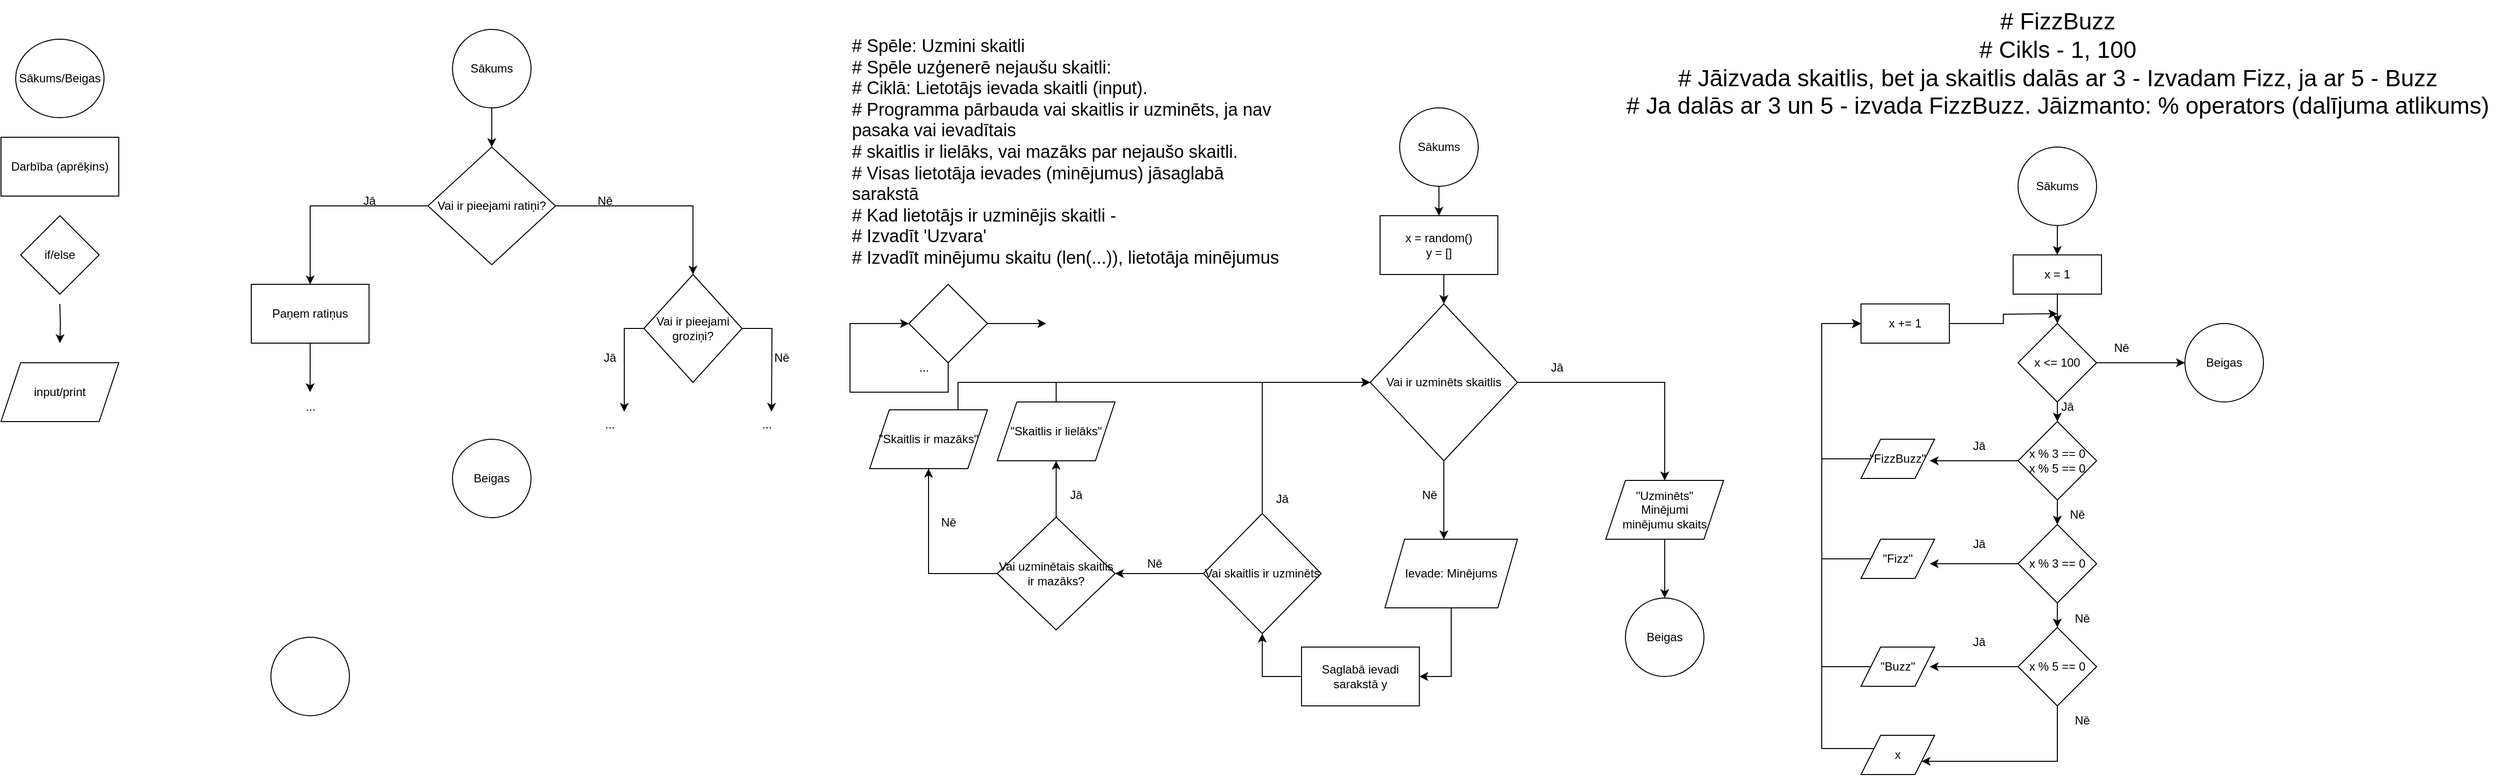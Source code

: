 <mxfile version="21.3.0" type="device">
  <diagram name="Page-1" id="VzZLmLjKjruGZGFE9woG">
    <mxGraphModel dx="1674" dy="782" grid="1" gridSize="10" guides="1" tooltips="1" connect="1" arrows="1" fold="1" page="1" pageScale="1" pageWidth="850" pageHeight="1100" math="0" shadow="0">
      <root>
        <mxCell id="0" />
        <mxCell id="1" parent="0" />
        <mxCell id="UQJIgIxonGjnpG6XSi3V-1" value="Sākums/Beigas" style="ellipse;whiteSpace=wrap;html=1;" vertex="1" parent="1">
          <mxGeometry x="50" y="50" width="90" height="80" as="geometry" />
        </mxCell>
        <mxCell id="UQJIgIxonGjnpG6XSi3V-2" value="Darbība (aprēķins)" style="rounded=0;whiteSpace=wrap;html=1;" vertex="1" parent="1">
          <mxGeometry x="35" y="150" width="120" height="60" as="geometry" />
        </mxCell>
        <mxCell id="UQJIgIxonGjnpG6XSi3V-5" style="edgeStyle=orthogonalEdgeStyle;rounded=0;orthogonalLoop=1;jettySize=auto;html=1;" edge="1" parent="1">
          <mxGeometry relative="1" as="geometry">
            <mxPoint x="95" y="360" as="targetPoint" />
            <mxPoint x="95" y="320" as="sourcePoint" />
          </mxGeometry>
        </mxCell>
        <mxCell id="UQJIgIxonGjnpG6XSi3V-3" value="if/else" style="rhombus;whiteSpace=wrap;html=1;" vertex="1" parent="1">
          <mxGeometry x="55" y="230" width="80" height="80" as="geometry" />
        </mxCell>
        <mxCell id="UQJIgIxonGjnpG6XSi3V-6" value="input/print" style="shape=parallelogram;perimeter=parallelogramPerimeter;whiteSpace=wrap;html=1;fixedSize=1;" vertex="1" parent="1">
          <mxGeometry x="35" y="380" width="120" height="60" as="geometry" />
        </mxCell>
        <mxCell id="UQJIgIxonGjnpG6XSi3V-13" style="edgeStyle=orthogonalEdgeStyle;rounded=0;orthogonalLoop=1;jettySize=auto;html=1;exitX=0.5;exitY=1;exitDx=0;exitDy=0;entryX=0.5;entryY=0;entryDx=0;entryDy=0;" edge="1" parent="1" source="UQJIgIxonGjnpG6XSi3V-8" target="UQJIgIxonGjnpG6XSi3V-9">
          <mxGeometry relative="1" as="geometry" />
        </mxCell>
        <mxCell id="UQJIgIxonGjnpG6XSi3V-8" value="Sākums" style="ellipse;whiteSpace=wrap;html=1;aspect=fixed;" vertex="1" parent="1">
          <mxGeometry x="495" y="40" width="80" height="80" as="geometry" />
        </mxCell>
        <mxCell id="UQJIgIxonGjnpG6XSi3V-14" style="edgeStyle=orthogonalEdgeStyle;rounded=0;orthogonalLoop=1;jettySize=auto;html=1;exitX=0;exitY=0.5;exitDx=0;exitDy=0;entryX=0.5;entryY=0;entryDx=0;entryDy=0;" edge="1" parent="1" source="UQJIgIxonGjnpG6XSi3V-9" target="UQJIgIxonGjnpG6XSi3V-10">
          <mxGeometry relative="1" as="geometry" />
        </mxCell>
        <mxCell id="UQJIgIxonGjnpG6XSi3V-15" style="edgeStyle=orthogonalEdgeStyle;rounded=0;orthogonalLoop=1;jettySize=auto;html=1;exitX=1;exitY=0.5;exitDx=0;exitDy=0;" edge="1" parent="1" source="UQJIgIxonGjnpG6XSi3V-9" target="UQJIgIxonGjnpG6XSi3V-12">
          <mxGeometry relative="1" as="geometry" />
        </mxCell>
        <mxCell id="UQJIgIxonGjnpG6XSi3V-9" value="Vai ir pieejami ratiņi?" style="rhombus;whiteSpace=wrap;html=1;" vertex="1" parent="1">
          <mxGeometry x="470" y="160" width="130" height="120" as="geometry" />
        </mxCell>
        <mxCell id="UQJIgIxonGjnpG6XSi3V-18" style="edgeStyle=orthogonalEdgeStyle;rounded=0;orthogonalLoop=1;jettySize=auto;html=1;exitX=0.5;exitY=1;exitDx=0;exitDy=0;" edge="1" parent="1" source="UQJIgIxonGjnpG6XSi3V-10">
          <mxGeometry relative="1" as="geometry">
            <mxPoint x="349.857" y="410" as="targetPoint" />
          </mxGeometry>
        </mxCell>
        <mxCell id="UQJIgIxonGjnpG6XSi3V-10" value="Paņem ratiņus" style="rounded=0;whiteSpace=wrap;html=1;" vertex="1" parent="1">
          <mxGeometry x="290" y="300" width="120" height="60" as="geometry" />
        </mxCell>
        <mxCell id="UQJIgIxonGjnpG6XSi3V-23" style="edgeStyle=orthogonalEdgeStyle;rounded=0;orthogonalLoop=1;jettySize=auto;html=1;exitX=0;exitY=0.5;exitDx=0;exitDy=0;" edge="1" parent="1" source="UQJIgIxonGjnpG6XSi3V-12">
          <mxGeometry relative="1" as="geometry">
            <mxPoint x="670" y="430" as="targetPoint" />
          </mxGeometry>
        </mxCell>
        <mxCell id="UQJIgIxonGjnpG6XSi3V-24" style="edgeStyle=orthogonalEdgeStyle;rounded=0;orthogonalLoop=1;jettySize=auto;html=1;exitX=1;exitY=0.5;exitDx=0;exitDy=0;" edge="1" parent="1" source="UQJIgIxonGjnpG6XSi3V-12">
          <mxGeometry relative="1" as="geometry">
            <mxPoint x="820" y="430" as="targetPoint" />
          </mxGeometry>
        </mxCell>
        <mxCell id="UQJIgIxonGjnpG6XSi3V-12" value="Vai ir pieejami groziņi?" style="rhombus;whiteSpace=wrap;html=1;" vertex="1" parent="1">
          <mxGeometry x="690" y="290" width="100" height="110" as="geometry" />
        </mxCell>
        <mxCell id="UQJIgIxonGjnpG6XSi3V-16" value="Jā" style="text;html=1;align=center;verticalAlign=middle;resizable=0;points=[];autosize=1;strokeColor=none;fillColor=none;" vertex="1" parent="1">
          <mxGeometry x="390" y="200" width="40" height="30" as="geometry" />
        </mxCell>
        <mxCell id="UQJIgIxonGjnpG6XSi3V-17" value="Nē" style="text;html=1;align=center;verticalAlign=middle;resizable=0;points=[];autosize=1;strokeColor=none;fillColor=none;" vertex="1" parent="1">
          <mxGeometry x="630" y="200" width="40" height="30" as="geometry" />
        </mxCell>
        <mxCell id="UQJIgIxonGjnpG6XSi3V-19" value="..." style="text;html=1;align=center;verticalAlign=middle;resizable=0;points=[];autosize=1;strokeColor=none;fillColor=none;" vertex="1" parent="1">
          <mxGeometry x="335" y="410" width="30" height="30" as="geometry" />
        </mxCell>
        <mxCell id="UQJIgIxonGjnpG6XSi3V-22" value="..." style="text;html=1;align=center;verticalAlign=middle;resizable=0;points=[];autosize=1;strokeColor=none;fillColor=none;" vertex="1" parent="1">
          <mxGeometry x="640" y="428" width="30" height="30" as="geometry" />
        </mxCell>
        <mxCell id="UQJIgIxonGjnpG6XSi3V-25" value="..." style="text;html=1;align=center;verticalAlign=middle;resizable=0;points=[];autosize=1;strokeColor=none;fillColor=none;" vertex="1" parent="1">
          <mxGeometry x="800" y="428" width="30" height="30" as="geometry" />
        </mxCell>
        <mxCell id="UQJIgIxonGjnpG6XSi3V-26" value="Jā" style="text;html=1;align=center;verticalAlign=middle;resizable=0;points=[];autosize=1;strokeColor=none;fillColor=none;" vertex="1" parent="1">
          <mxGeometry x="635" y="360" width="40" height="30" as="geometry" />
        </mxCell>
        <mxCell id="UQJIgIxonGjnpG6XSi3V-28" value="Nē" style="text;html=1;align=center;verticalAlign=middle;resizable=0;points=[];autosize=1;strokeColor=none;fillColor=none;" vertex="1" parent="1">
          <mxGeometry x="810" y="360" width="40" height="30" as="geometry" />
        </mxCell>
        <mxCell id="UQJIgIxonGjnpG6XSi3V-30" value="Beigas" style="ellipse;whiteSpace=wrap;html=1;aspect=fixed;" vertex="1" parent="1">
          <mxGeometry x="495" y="458" width="80" height="80" as="geometry" />
        </mxCell>
        <mxCell id="UQJIgIxonGjnpG6XSi3V-31" value="" style="ellipse;whiteSpace=wrap;html=1;aspect=fixed;" vertex="1" parent="1">
          <mxGeometry x="310" y="660" width="80" height="80" as="geometry" />
        </mxCell>
        <mxCell id="UQJIgIxonGjnpG6XSi3V-33" value="&lt;font style=&quot;font-size: 18px;&quot;&gt;# Spēle: Uzmini skaitli&lt;br&gt;# Spēle uzģenerē nejaušu skaitli:&lt;br&gt;# Ciklā: Lietotājs ievada skaitli (input).&lt;br&gt;# Programma pārbauda vai skaitlis ir uzminēts, ja nav pasaka vai ievadītais&lt;br&gt;# skaitlis ir lielāks, vai mazāks par nejaušo skaitli.&lt;br&gt;# Visas lietotāja ievades (minējumus) jāsaglabā sarakstā&lt;br&gt;# Kad lietotājs ir uzminējis skaitli -&lt;br&gt;# Izvadīt &#39;Uzvara&#39;&lt;br&gt;# Izvadīt minējumu skaitu (len(...)), lietotāja minējumus&lt;/font&gt;" style="text;whiteSpace=wrap;html=1;" vertex="1" parent="1">
          <mxGeometry x="900" y="40" width="440" height="180" as="geometry" />
        </mxCell>
        <mxCell id="UQJIgIxonGjnpG6XSi3V-36" style="edgeStyle=orthogonalEdgeStyle;rounded=0;orthogonalLoop=1;jettySize=auto;html=1;exitX=0.5;exitY=1;exitDx=0;exitDy=0;entryX=0.5;entryY=0;entryDx=0;entryDy=0;" edge="1" parent="1" source="UQJIgIxonGjnpG6XSi3V-34" target="UQJIgIxonGjnpG6XSi3V-35">
          <mxGeometry relative="1" as="geometry" />
        </mxCell>
        <mxCell id="UQJIgIxonGjnpG6XSi3V-34" value="Sākums" style="ellipse;whiteSpace=wrap;html=1;aspect=fixed;" vertex="1" parent="1">
          <mxGeometry x="1460" y="120" width="80" height="80" as="geometry" />
        </mxCell>
        <mxCell id="UQJIgIxonGjnpG6XSi3V-43" style="edgeStyle=orthogonalEdgeStyle;rounded=0;orthogonalLoop=1;jettySize=auto;html=1;exitX=0.5;exitY=1;exitDx=0;exitDy=0;entryX=0.5;entryY=0;entryDx=0;entryDy=0;" edge="1" parent="1" source="UQJIgIxonGjnpG6XSi3V-35" target="UQJIgIxonGjnpG6XSi3V-42">
          <mxGeometry relative="1" as="geometry" />
        </mxCell>
        <mxCell id="UQJIgIxonGjnpG6XSi3V-35" value="&lt;div&gt;x = random()&lt;/div&gt;&lt;div&gt;y = []&lt;br&gt;&lt;/div&gt;" style="rounded=0;whiteSpace=wrap;html=1;" vertex="1" parent="1">
          <mxGeometry x="1440" y="230" width="120" height="60" as="geometry" />
        </mxCell>
        <mxCell id="UQJIgIxonGjnpG6XSi3V-39" style="edgeStyle=orthogonalEdgeStyle;rounded=0;orthogonalLoop=1;jettySize=auto;html=1;exitX=1;exitY=0.5;exitDx=0;exitDy=0;" edge="1" parent="1" source="UQJIgIxonGjnpG6XSi3V-37">
          <mxGeometry relative="1" as="geometry">
            <mxPoint x="1100" y="340" as="targetPoint" />
          </mxGeometry>
        </mxCell>
        <mxCell id="UQJIgIxonGjnpG6XSi3V-37" value="" style="rhombus;whiteSpace=wrap;html=1;" vertex="1" parent="1">
          <mxGeometry x="960" y="300" width="80" height="80" as="geometry" />
        </mxCell>
        <mxCell id="UQJIgIxonGjnpG6XSi3V-38" style="edgeStyle=orthogonalEdgeStyle;rounded=0;orthogonalLoop=1;jettySize=auto;html=1;exitX=0.5;exitY=1;exitDx=0;exitDy=0;entryX=0;entryY=0.5;entryDx=0;entryDy=0;" edge="1" parent="1" source="UQJIgIxonGjnpG6XSi3V-37" target="UQJIgIxonGjnpG6XSi3V-37">
          <mxGeometry relative="1" as="geometry">
            <Array as="points">
              <mxPoint x="1000" y="410" />
              <mxPoint x="900" y="410" />
              <mxPoint x="900" y="340" />
            </Array>
          </mxGeometry>
        </mxCell>
        <mxCell id="UQJIgIxonGjnpG6XSi3V-40" value="..." style="text;html=1;align=center;verticalAlign=middle;resizable=0;points=[];autosize=1;strokeColor=none;fillColor=none;" vertex="1" parent="1">
          <mxGeometry x="960" y="370" width="30" height="30" as="geometry" />
        </mxCell>
        <mxCell id="UQJIgIxonGjnpG6XSi3V-44" style="edgeStyle=orthogonalEdgeStyle;rounded=0;orthogonalLoop=1;jettySize=auto;html=1;exitX=0.5;exitY=1;exitDx=0;exitDy=0;" edge="1" parent="1" source="UQJIgIxonGjnpG6XSi3V-42">
          <mxGeometry relative="1" as="geometry">
            <mxPoint x="1505" y="560" as="targetPoint" />
          </mxGeometry>
        </mxCell>
        <mxCell id="UQJIgIxonGjnpG6XSi3V-51" style="edgeStyle=orthogonalEdgeStyle;rounded=0;orthogonalLoop=1;jettySize=auto;html=1;exitX=1;exitY=0.5;exitDx=0;exitDy=0;entryX=0.5;entryY=0;entryDx=0;entryDy=0;" edge="1" parent="1" source="UQJIgIxonGjnpG6XSi3V-42" target="UQJIgIxonGjnpG6XSi3V-67">
          <mxGeometry relative="1" as="geometry">
            <mxPoint x="1680" y="400" as="targetPoint" />
          </mxGeometry>
        </mxCell>
        <mxCell id="UQJIgIxonGjnpG6XSi3V-42" value="Vai ir uzminēts skaitlis" style="rhombus;whiteSpace=wrap;html=1;" vertex="1" parent="1">
          <mxGeometry x="1430" y="320" width="150" height="160" as="geometry" />
        </mxCell>
        <mxCell id="UQJIgIxonGjnpG6XSi3V-45" value="Nē" style="text;html=1;align=center;verticalAlign=middle;resizable=0;points=[];autosize=1;strokeColor=none;fillColor=none;" vertex="1" parent="1">
          <mxGeometry x="1470" y="500" width="40" height="30" as="geometry" />
        </mxCell>
        <mxCell id="UQJIgIxonGjnpG6XSi3V-69" style="edgeStyle=orthogonalEdgeStyle;rounded=0;orthogonalLoop=1;jettySize=auto;html=1;exitX=0.5;exitY=1;exitDx=0;exitDy=0;entryX=1;entryY=0.5;entryDx=0;entryDy=0;" edge="1" parent="1" source="UQJIgIxonGjnpG6XSi3V-46" target="UQJIgIxonGjnpG6XSi3V-68">
          <mxGeometry relative="1" as="geometry" />
        </mxCell>
        <mxCell id="UQJIgIxonGjnpG6XSi3V-46" value="Ievade: Minējums" style="shape=parallelogram;perimeter=parallelogramPerimeter;whiteSpace=wrap;html=1;fixedSize=1;" vertex="1" parent="1">
          <mxGeometry x="1445" y="560" width="135" height="70" as="geometry" />
        </mxCell>
        <mxCell id="UQJIgIxonGjnpG6XSi3V-49" style="edgeStyle=orthogonalEdgeStyle;rounded=0;orthogonalLoop=1;jettySize=auto;html=1;exitX=0.5;exitY=0;exitDx=0;exitDy=0;entryX=0;entryY=0.5;entryDx=0;entryDy=0;" edge="1" parent="1" source="UQJIgIxonGjnpG6XSi3V-48" target="UQJIgIxonGjnpG6XSi3V-42">
          <mxGeometry relative="1" as="geometry" />
        </mxCell>
        <mxCell id="UQJIgIxonGjnpG6XSi3V-54" style="edgeStyle=orthogonalEdgeStyle;rounded=0;orthogonalLoop=1;jettySize=auto;html=1;exitX=0;exitY=0.5;exitDx=0;exitDy=0;" edge="1" parent="1" source="UQJIgIxonGjnpG6XSi3V-48">
          <mxGeometry relative="1" as="geometry">
            <mxPoint x="1170" y="595" as="targetPoint" />
          </mxGeometry>
        </mxCell>
        <mxCell id="UQJIgIxonGjnpG6XSi3V-48" value="Vai skaitlis ir uzminēts" style="rhombus;whiteSpace=wrap;html=1;" vertex="1" parent="1">
          <mxGeometry x="1260" y="533.75" width="120" height="122.5" as="geometry" />
        </mxCell>
        <mxCell id="UQJIgIxonGjnpG6XSi3V-50" value="Jā" style="text;html=1;align=center;verticalAlign=middle;resizable=0;points=[];autosize=1;strokeColor=none;fillColor=none;" vertex="1" parent="1">
          <mxGeometry x="1320" y="503.75" width="40" height="30" as="geometry" />
        </mxCell>
        <mxCell id="UQJIgIxonGjnpG6XSi3V-52" value="Jā" style="text;html=1;align=center;verticalAlign=middle;resizable=0;points=[];autosize=1;strokeColor=none;fillColor=none;" vertex="1" parent="1">
          <mxGeometry x="1600" y="370" width="40" height="30" as="geometry" />
        </mxCell>
        <mxCell id="UQJIgIxonGjnpG6XSi3V-57" value="Nē" style="text;html=1;align=center;verticalAlign=middle;resizable=0;points=[];autosize=1;strokeColor=none;fillColor=none;" vertex="1" parent="1">
          <mxGeometry x="1190" y="570" width="40" height="30" as="geometry" />
        </mxCell>
        <mxCell id="UQJIgIxonGjnpG6XSi3V-60" style="edgeStyle=orthogonalEdgeStyle;rounded=0;orthogonalLoop=1;jettySize=auto;html=1;exitX=0.5;exitY=0;exitDx=0;exitDy=0;" edge="1" parent="1" source="UQJIgIxonGjnpG6XSi3V-58">
          <mxGeometry relative="1" as="geometry">
            <mxPoint x="1110" y="480" as="targetPoint" />
          </mxGeometry>
        </mxCell>
        <mxCell id="UQJIgIxonGjnpG6XSi3V-64" style="edgeStyle=orthogonalEdgeStyle;rounded=0;orthogonalLoop=1;jettySize=auto;html=1;exitX=0;exitY=0.5;exitDx=0;exitDy=0;entryX=0.5;entryY=1;entryDx=0;entryDy=0;" edge="1" parent="1" source="UQJIgIxonGjnpG6XSi3V-58" target="UQJIgIxonGjnpG6XSi3V-63">
          <mxGeometry relative="1" as="geometry" />
        </mxCell>
        <mxCell id="UQJIgIxonGjnpG6XSi3V-58" value="Vai uzminētais skaitlis ir mazāks?" style="rhombus;whiteSpace=wrap;html=1;" vertex="1" parent="1">
          <mxGeometry x="1050" y="537.5" width="120" height="115" as="geometry" />
        </mxCell>
        <mxCell id="UQJIgIxonGjnpG6XSi3V-66" style="edgeStyle=orthogonalEdgeStyle;rounded=0;orthogonalLoop=1;jettySize=auto;html=1;exitX=0.5;exitY=0;exitDx=0;exitDy=0;entryX=0;entryY=0.5;entryDx=0;entryDy=0;" edge="1" parent="1" source="UQJIgIxonGjnpG6XSi3V-62" target="UQJIgIxonGjnpG6XSi3V-42">
          <mxGeometry relative="1" as="geometry" />
        </mxCell>
        <mxCell id="UQJIgIxonGjnpG6XSi3V-62" value="&quot;Skaitlis ir lielāks&quot;" style="shape=parallelogram;perimeter=parallelogramPerimeter;whiteSpace=wrap;html=1;fixedSize=1;" vertex="1" parent="1">
          <mxGeometry x="1050" y="420" width="120" height="60" as="geometry" />
        </mxCell>
        <mxCell id="UQJIgIxonGjnpG6XSi3V-65" style="edgeStyle=orthogonalEdgeStyle;rounded=0;orthogonalLoop=1;jettySize=auto;html=1;exitX=0.75;exitY=0;exitDx=0;exitDy=0;entryX=0;entryY=0.5;entryDx=0;entryDy=0;" edge="1" parent="1" source="UQJIgIxonGjnpG6XSi3V-63" target="UQJIgIxonGjnpG6XSi3V-42">
          <mxGeometry relative="1" as="geometry" />
        </mxCell>
        <mxCell id="UQJIgIxonGjnpG6XSi3V-63" value="&quot;Skaitlis ir mazāks&quot;" style="shape=parallelogram;perimeter=parallelogramPerimeter;whiteSpace=wrap;html=1;fixedSize=1;" vertex="1" parent="1">
          <mxGeometry x="920" y="428" width="120" height="60" as="geometry" />
        </mxCell>
        <mxCell id="UQJIgIxonGjnpG6XSi3V-72" style="edgeStyle=orthogonalEdgeStyle;rounded=0;orthogonalLoop=1;jettySize=auto;html=1;exitX=0.5;exitY=1;exitDx=0;exitDy=0;entryX=0.5;entryY=0;entryDx=0;entryDy=0;" edge="1" parent="1" source="UQJIgIxonGjnpG6XSi3V-67" target="UQJIgIxonGjnpG6XSi3V-71">
          <mxGeometry relative="1" as="geometry" />
        </mxCell>
        <mxCell id="UQJIgIxonGjnpG6XSi3V-67" value="&lt;div&gt;&quot;Uzminēts&quot;&lt;/div&gt;&lt;div&gt;Minējumi&lt;/div&gt;&lt;div&gt;minējumu skaits&lt;br&gt;&lt;/div&gt;" style="shape=parallelogram;perimeter=parallelogramPerimeter;whiteSpace=wrap;html=1;fixedSize=1;" vertex="1" parent="1">
          <mxGeometry x="1670" y="500" width="120" height="60" as="geometry" />
        </mxCell>
        <mxCell id="UQJIgIxonGjnpG6XSi3V-70" style="edgeStyle=orthogonalEdgeStyle;rounded=0;orthogonalLoop=1;jettySize=auto;html=1;exitX=0;exitY=0.5;exitDx=0;exitDy=0;entryX=0.5;entryY=1;entryDx=0;entryDy=0;" edge="1" parent="1" source="UQJIgIxonGjnpG6XSi3V-68" target="UQJIgIxonGjnpG6XSi3V-48">
          <mxGeometry relative="1" as="geometry" />
        </mxCell>
        <mxCell id="UQJIgIxonGjnpG6XSi3V-68" value="Saglabā ievadi sarakstā y" style="rounded=0;whiteSpace=wrap;html=1;" vertex="1" parent="1">
          <mxGeometry x="1360" y="670" width="120" height="60" as="geometry" />
        </mxCell>
        <mxCell id="UQJIgIxonGjnpG6XSi3V-71" value="Beigas" style="ellipse;whiteSpace=wrap;html=1;aspect=fixed;" vertex="1" parent="1">
          <mxGeometry x="1690" y="620" width="80" height="80" as="geometry" />
        </mxCell>
        <mxCell id="UQJIgIxonGjnpG6XSi3V-73" value="Jā" style="text;html=1;align=center;verticalAlign=middle;resizable=0;points=[];autosize=1;strokeColor=none;fillColor=none;" vertex="1" parent="1">
          <mxGeometry x="1110" y="500" width="40" height="30" as="geometry" />
        </mxCell>
        <mxCell id="UQJIgIxonGjnpG6XSi3V-75" value="Nē" style="text;html=1;align=center;verticalAlign=middle;resizable=0;points=[];autosize=1;strokeColor=none;fillColor=none;" vertex="1" parent="1">
          <mxGeometry x="980" y="528" width="40" height="30" as="geometry" />
        </mxCell>
        <mxCell id="UQJIgIxonGjnpG6XSi3V-76" value="&lt;font style=&quot;font-size: 24px;&quot;&gt;# FizzBuzz&lt;br&gt;# Cikls - 1, 100&lt;br&gt;# Jāizvada skaitlis, bet ja skaitlis dalās ar 3 - Izvadam Fizz, ja ar 5 - Buzz&lt;br&gt;# Ja dalās ar 3 un 5 - izvada FizzBuzz. Jāizmanto: % operators (dalījuma atlikums)&lt;/font&gt;" style="text;html=1;align=center;verticalAlign=middle;resizable=0;points=[];autosize=1;strokeColor=none;fillColor=none;" vertex="1" parent="1">
          <mxGeometry x="1680" y="10" width="900" height="130" as="geometry" />
        </mxCell>
        <mxCell id="UQJIgIxonGjnpG6XSi3V-77" style="edgeStyle=orthogonalEdgeStyle;rounded=0;orthogonalLoop=1;jettySize=auto;html=1;exitX=0.5;exitY=1;exitDx=0;exitDy=0;entryX=0.5;entryY=0;entryDx=0;entryDy=0;" edge="1" parent="1" source="UQJIgIxonGjnpG6XSi3V-78">
          <mxGeometry relative="1" as="geometry">
            <mxPoint x="2130" y="270" as="targetPoint" />
          </mxGeometry>
        </mxCell>
        <mxCell id="UQJIgIxonGjnpG6XSi3V-78" value="Sākums" style="ellipse;whiteSpace=wrap;html=1;aspect=fixed;" vertex="1" parent="1">
          <mxGeometry x="2090" y="160" width="80" height="80" as="geometry" />
        </mxCell>
        <mxCell id="UQJIgIxonGjnpG6XSi3V-81" style="edgeStyle=orthogonalEdgeStyle;rounded=0;orthogonalLoop=1;jettySize=auto;html=1;exitX=0.5;exitY=1;exitDx=0;exitDy=0;entryX=0.5;entryY=0;entryDx=0;entryDy=0;" edge="1" parent="1" source="UQJIgIxonGjnpG6XSi3V-79" target="UQJIgIxonGjnpG6XSi3V-80">
          <mxGeometry relative="1" as="geometry" />
        </mxCell>
        <mxCell id="UQJIgIxonGjnpG6XSi3V-79" value="x = 1" style="rounded=0;whiteSpace=wrap;html=1;" vertex="1" parent="1">
          <mxGeometry x="2085" y="270" width="90" height="40" as="geometry" />
        </mxCell>
        <mxCell id="UQJIgIxonGjnpG6XSi3V-87" style="edgeStyle=orthogonalEdgeStyle;rounded=0;orthogonalLoop=1;jettySize=auto;html=1;exitX=0.5;exitY=1;exitDx=0;exitDy=0;entryX=0.5;entryY=0;entryDx=0;entryDy=0;" edge="1" parent="1" source="UQJIgIxonGjnpG6XSi3V-80" target="UQJIgIxonGjnpG6XSi3V-84">
          <mxGeometry relative="1" as="geometry" />
        </mxCell>
        <mxCell id="UQJIgIxonGjnpG6XSi3V-105" style="edgeStyle=orthogonalEdgeStyle;rounded=0;orthogonalLoop=1;jettySize=auto;html=1;exitX=1;exitY=0.5;exitDx=0;exitDy=0;" edge="1" parent="1" source="UQJIgIxonGjnpG6XSi3V-80">
          <mxGeometry relative="1" as="geometry">
            <mxPoint x="2260" y="380" as="targetPoint" />
          </mxGeometry>
        </mxCell>
        <mxCell id="UQJIgIxonGjnpG6XSi3V-80" value="x &amp;lt;= 100" style="rhombus;whiteSpace=wrap;html=1;" vertex="1" parent="1">
          <mxGeometry x="2090" y="340" width="80" height="80" as="geometry" />
        </mxCell>
        <mxCell id="UQJIgIxonGjnpG6XSi3V-83" style="edgeStyle=orthogonalEdgeStyle;rounded=0;orthogonalLoop=1;jettySize=auto;html=1;exitX=1;exitY=0.5;exitDx=0;exitDy=0;" edge="1" parent="1" source="UQJIgIxonGjnpG6XSi3V-82">
          <mxGeometry relative="1" as="geometry">
            <mxPoint x="2130" y="330" as="targetPoint" />
          </mxGeometry>
        </mxCell>
        <mxCell id="UQJIgIxonGjnpG6XSi3V-82" value="x += 1" style="rounded=0;whiteSpace=wrap;html=1;" vertex="1" parent="1">
          <mxGeometry x="1930" y="320" width="90" height="40" as="geometry" />
        </mxCell>
        <mxCell id="UQJIgIxonGjnpG6XSi3V-89" style="edgeStyle=orthogonalEdgeStyle;rounded=0;orthogonalLoop=1;jettySize=auto;html=1;exitX=0;exitY=0.5;exitDx=0;exitDy=0;" edge="1" parent="1" source="UQJIgIxonGjnpG6XSi3V-84">
          <mxGeometry relative="1" as="geometry">
            <mxPoint x="2000" y="480" as="targetPoint" />
          </mxGeometry>
        </mxCell>
        <mxCell id="UQJIgIxonGjnpG6XSi3V-90" style="edgeStyle=orthogonalEdgeStyle;rounded=0;orthogonalLoop=1;jettySize=auto;html=1;exitX=0.5;exitY=1;exitDx=0;exitDy=0;entryX=0.5;entryY=0;entryDx=0;entryDy=0;" edge="1" parent="1" source="UQJIgIxonGjnpG6XSi3V-84" target="UQJIgIxonGjnpG6XSi3V-85">
          <mxGeometry relative="1" as="geometry">
            <Array as="points">
              <mxPoint x="2130" y="530" />
              <mxPoint x="2130" y="530" />
            </Array>
          </mxGeometry>
        </mxCell>
        <mxCell id="UQJIgIxonGjnpG6XSi3V-84" value="&lt;div&gt;x % 3 == 0&lt;/div&gt;&lt;div&gt;x % 5 == 0&lt;br&gt;&lt;/div&gt;" style="rhombus;whiteSpace=wrap;html=1;" vertex="1" parent="1">
          <mxGeometry x="2090" y="440" width="80" height="80" as="geometry" />
        </mxCell>
        <mxCell id="UQJIgIxonGjnpG6XSi3V-91" style="edgeStyle=orthogonalEdgeStyle;rounded=0;orthogonalLoop=1;jettySize=auto;html=1;exitX=0;exitY=0.5;exitDx=0;exitDy=0;" edge="1" parent="1" source="UQJIgIxonGjnpG6XSi3V-85">
          <mxGeometry relative="1" as="geometry">
            <mxPoint x="2000" y="585" as="targetPoint" />
          </mxGeometry>
        </mxCell>
        <mxCell id="UQJIgIxonGjnpG6XSi3V-92" style="edgeStyle=orthogonalEdgeStyle;rounded=0;orthogonalLoop=1;jettySize=auto;html=1;exitX=0.5;exitY=1;exitDx=0;exitDy=0;entryX=0.5;entryY=0;entryDx=0;entryDy=0;" edge="1" parent="1" source="UQJIgIxonGjnpG6XSi3V-85" target="UQJIgIxonGjnpG6XSi3V-86">
          <mxGeometry relative="1" as="geometry" />
        </mxCell>
        <mxCell id="UQJIgIxonGjnpG6XSi3V-85" value="&lt;div&gt;x % 3 == 0&lt;/div&gt;" style="rhombus;whiteSpace=wrap;html=1;" vertex="1" parent="1">
          <mxGeometry x="2090" y="545" width="80" height="80" as="geometry" />
        </mxCell>
        <mxCell id="UQJIgIxonGjnpG6XSi3V-93" style="edgeStyle=orthogonalEdgeStyle;rounded=0;orthogonalLoop=1;jettySize=auto;html=1;exitX=0;exitY=0.5;exitDx=0;exitDy=0;" edge="1" parent="1" source="UQJIgIxonGjnpG6XSi3V-86">
          <mxGeometry relative="1" as="geometry">
            <mxPoint x="2000" y="690" as="targetPoint" />
          </mxGeometry>
        </mxCell>
        <mxCell id="UQJIgIxonGjnpG6XSi3V-100" style="edgeStyle=orthogonalEdgeStyle;rounded=0;orthogonalLoop=1;jettySize=auto;html=1;exitX=0.5;exitY=1;exitDx=0;exitDy=0;entryX=1;entryY=0.75;entryDx=0;entryDy=0;" edge="1" parent="1" source="UQJIgIxonGjnpG6XSi3V-86" target="UQJIgIxonGjnpG6XSi3V-97">
          <mxGeometry relative="1" as="geometry">
            <Array as="points">
              <mxPoint x="2130" y="786" />
            </Array>
          </mxGeometry>
        </mxCell>
        <mxCell id="UQJIgIxonGjnpG6XSi3V-86" value="&lt;div&gt;x % 5 == 0&lt;br&gt;&lt;/div&gt;" style="rhombus;whiteSpace=wrap;html=1;" vertex="1" parent="1">
          <mxGeometry x="2090" y="650" width="80" height="80" as="geometry" />
        </mxCell>
        <mxCell id="UQJIgIxonGjnpG6XSi3V-88" value="Jā" style="text;html=1;align=center;verticalAlign=middle;resizable=0;points=[];autosize=1;strokeColor=none;fillColor=none;" vertex="1" parent="1">
          <mxGeometry x="2120" y="410" width="40" height="30" as="geometry" />
        </mxCell>
        <mxCell id="UQJIgIxonGjnpG6XSi3V-104" style="edgeStyle=orthogonalEdgeStyle;rounded=0;orthogonalLoop=1;jettySize=auto;html=1;exitX=0;exitY=0.5;exitDx=0;exitDy=0;entryX=0;entryY=0.5;entryDx=0;entryDy=0;" edge="1" parent="1" source="UQJIgIxonGjnpG6XSi3V-96" target="UQJIgIxonGjnpG6XSi3V-82">
          <mxGeometry relative="1" as="geometry">
            <Array as="points">
              <mxPoint x="1890" y="478" />
              <mxPoint x="1890" y="340" />
            </Array>
          </mxGeometry>
        </mxCell>
        <mxCell id="UQJIgIxonGjnpG6XSi3V-96" value="&quot;FizzBuzz&quot;" style="shape=parallelogram;perimeter=parallelogramPerimeter;whiteSpace=wrap;html=1;fixedSize=1;" vertex="1" parent="1">
          <mxGeometry x="1930" y="458" width="75" height="40" as="geometry" />
        </mxCell>
        <mxCell id="UQJIgIxonGjnpG6XSi3V-101" style="edgeStyle=orthogonalEdgeStyle;rounded=0;orthogonalLoop=1;jettySize=auto;html=1;exitX=0;exitY=0.25;exitDx=0;exitDy=0;entryX=0;entryY=0.5;entryDx=0;entryDy=0;" edge="1" parent="1" source="UQJIgIxonGjnpG6XSi3V-97" target="UQJIgIxonGjnpG6XSi3V-82">
          <mxGeometry relative="1" as="geometry">
            <Array as="points">
              <mxPoint x="1890" y="774" />
              <mxPoint x="1890" y="340" />
            </Array>
          </mxGeometry>
        </mxCell>
        <mxCell id="UQJIgIxonGjnpG6XSi3V-97" value="x" style="shape=parallelogram;perimeter=parallelogramPerimeter;whiteSpace=wrap;html=1;fixedSize=1;" vertex="1" parent="1">
          <mxGeometry x="1930" y="760" width="75" height="40" as="geometry" />
        </mxCell>
        <mxCell id="UQJIgIxonGjnpG6XSi3V-103" style="edgeStyle=orthogonalEdgeStyle;rounded=0;orthogonalLoop=1;jettySize=auto;html=1;exitX=0;exitY=0.5;exitDx=0;exitDy=0;entryX=0;entryY=0.5;entryDx=0;entryDy=0;" edge="1" parent="1" source="UQJIgIxonGjnpG6XSi3V-98" target="UQJIgIxonGjnpG6XSi3V-82">
          <mxGeometry relative="1" as="geometry">
            <Array as="points">
              <mxPoint x="1890" y="580" />
              <mxPoint x="1890" y="340" />
            </Array>
          </mxGeometry>
        </mxCell>
        <mxCell id="UQJIgIxonGjnpG6XSi3V-98" value="&quot;Fizz&quot;" style="shape=parallelogram;perimeter=parallelogramPerimeter;whiteSpace=wrap;html=1;fixedSize=1;" vertex="1" parent="1">
          <mxGeometry x="1930" y="560" width="75" height="40" as="geometry" />
        </mxCell>
        <mxCell id="UQJIgIxonGjnpG6XSi3V-102" style="edgeStyle=orthogonalEdgeStyle;rounded=0;orthogonalLoop=1;jettySize=auto;html=1;exitX=0;exitY=0.5;exitDx=0;exitDy=0;entryX=0;entryY=0.5;entryDx=0;entryDy=0;" edge="1" parent="1" source="UQJIgIxonGjnpG6XSi3V-99" target="UQJIgIxonGjnpG6XSi3V-82">
          <mxGeometry relative="1" as="geometry">
            <Array as="points">
              <mxPoint x="1890" y="690" />
              <mxPoint x="1890" y="340" />
            </Array>
          </mxGeometry>
        </mxCell>
        <mxCell id="UQJIgIxonGjnpG6XSi3V-99" value="&quot;Buzz&quot;" style="shape=parallelogram;perimeter=parallelogramPerimeter;whiteSpace=wrap;html=1;fixedSize=1;" vertex="1" parent="1">
          <mxGeometry x="1930" y="670" width="75" height="40" as="geometry" />
        </mxCell>
        <mxCell id="UQJIgIxonGjnpG6XSi3V-106" value="Beigas" style="ellipse;whiteSpace=wrap;html=1;aspect=fixed;" vertex="1" parent="1">
          <mxGeometry x="2260" y="340" width="80" height="80" as="geometry" />
        </mxCell>
        <mxCell id="UQJIgIxonGjnpG6XSi3V-107" value="Nē" style="text;html=1;align=center;verticalAlign=middle;resizable=0;points=[];autosize=1;strokeColor=none;fillColor=none;" vertex="1" parent="1">
          <mxGeometry x="2175" y="350" width="40" height="30" as="geometry" />
        </mxCell>
        <mxCell id="UQJIgIxonGjnpG6XSi3V-108" value="Jā" style="text;html=1;align=center;verticalAlign=middle;resizable=0;points=[];autosize=1;strokeColor=none;fillColor=none;" vertex="1" parent="1">
          <mxGeometry x="2030" y="450" width="40" height="30" as="geometry" />
        </mxCell>
        <mxCell id="UQJIgIxonGjnpG6XSi3V-109" value="Jā" style="text;html=1;align=center;verticalAlign=middle;resizable=0;points=[];autosize=1;strokeColor=none;fillColor=none;" vertex="1" parent="1">
          <mxGeometry x="2030" y="550" width="40" height="30" as="geometry" />
        </mxCell>
        <mxCell id="UQJIgIxonGjnpG6XSi3V-110" value="Jā" style="text;html=1;align=center;verticalAlign=middle;resizable=0;points=[];autosize=1;strokeColor=none;fillColor=none;" vertex="1" parent="1">
          <mxGeometry x="2030" y="650" width="40" height="30" as="geometry" />
        </mxCell>
        <mxCell id="UQJIgIxonGjnpG6XSi3V-112" value="Nē" style="text;html=1;align=center;verticalAlign=middle;resizable=0;points=[];autosize=1;strokeColor=none;fillColor=none;" vertex="1" parent="1">
          <mxGeometry x="2130" y="520" width="40" height="30" as="geometry" />
        </mxCell>
        <mxCell id="UQJIgIxonGjnpG6XSi3V-114" value="Nē" style="text;html=1;align=center;verticalAlign=middle;resizable=0;points=[];autosize=1;strokeColor=none;fillColor=none;" vertex="1" parent="1">
          <mxGeometry x="2135" y="626.25" width="40" height="30" as="geometry" />
        </mxCell>
        <mxCell id="UQJIgIxonGjnpG6XSi3V-115" value="Nē" style="text;html=1;align=center;verticalAlign=middle;resizable=0;points=[];autosize=1;strokeColor=none;fillColor=none;" vertex="1" parent="1">
          <mxGeometry x="2135" y="730" width="40" height="30" as="geometry" />
        </mxCell>
      </root>
    </mxGraphModel>
  </diagram>
</mxfile>
